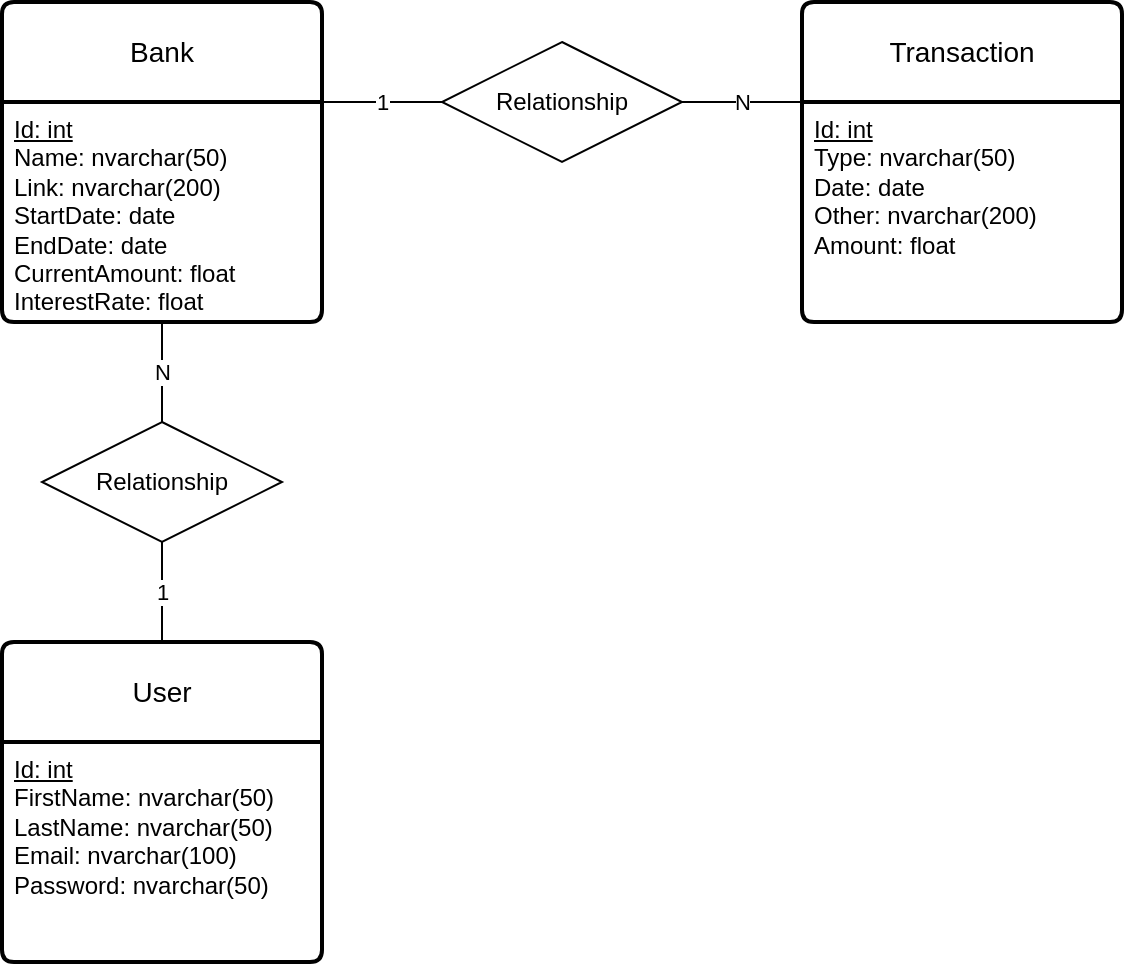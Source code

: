 <mxfile version="24.7.5">
  <diagram id="R2lEEEUBdFMjLlhIrx00" name="Page-1">
    <mxGraphModel dx="1393" dy="758" grid="1" gridSize="10" guides="1" tooltips="1" connect="1" arrows="1" fold="1" page="1" pageScale="1" pageWidth="850" pageHeight="1100" math="0" shadow="0" extFonts="Permanent Marker^https://fonts.googleapis.com/css?family=Permanent+Marker">
      <root>
        <mxCell id="0" />
        <mxCell id="1" parent="0" />
        <mxCell id="JhU57DJ20qQZNXVxEEHU-14" value="" style="shape=partialRectangle;connectable=0;fillColor=none;top=0;left=0;bottom=0;right=0;editable=1;overflow=hidden;whiteSpace=wrap;html=1;" parent="1" vertex="1">
          <mxGeometry x="250" y="330" width="30" height="30" as="geometry">
            <mxRectangle width="30" height="30" as="alternateBounds" />
          </mxGeometry>
        </mxCell>
        <mxCell id="JhU57DJ20qQZNXVxEEHU-18" value="Bank" style="swimlane;childLayout=stackLayout;horizontal=1;startSize=50;horizontalStack=0;rounded=1;fontSize=14;fontStyle=0;strokeWidth=2;resizeParent=0;resizeLast=1;shadow=0;dashed=0;align=center;arcSize=4;whiteSpace=wrap;html=1;" parent="1" vertex="1">
          <mxGeometry x="240" y="200" width="160" height="160" as="geometry" />
        </mxCell>
        <mxCell id="JhU57DJ20qQZNXVxEEHU-19" value="&lt;u&gt;Id: int&lt;/u&gt;&lt;div&gt;Name: nvarchar(50)&lt;/div&gt;&lt;div&gt;Link: nvarchar(200)&lt;/div&gt;&lt;div&gt;StartDate: date&lt;/div&gt;&lt;div&gt;EndDate: date&lt;/div&gt;&lt;div&gt;CurrentAmount: float&lt;/div&gt;&lt;div&gt;InterestRate: float&lt;br&gt;&lt;/div&gt;" style="align=left;strokeColor=none;fillColor=none;spacingLeft=4;fontSize=12;verticalAlign=top;resizable=0;rotatable=0;part=1;html=1;" parent="JhU57DJ20qQZNXVxEEHU-18" vertex="1">
          <mxGeometry y="50" width="160" height="110" as="geometry" />
        </mxCell>
        <mxCell id="JhU57DJ20qQZNXVxEEHU-20" value="Transaction" style="swimlane;childLayout=stackLayout;horizontal=1;startSize=50;horizontalStack=0;rounded=1;fontSize=14;fontStyle=0;strokeWidth=2;resizeParent=0;resizeLast=1;shadow=0;dashed=0;align=center;arcSize=4;whiteSpace=wrap;html=1;" parent="1" vertex="1">
          <mxGeometry x="640" y="200" width="160" height="160" as="geometry" />
        </mxCell>
        <mxCell id="JhU57DJ20qQZNXVxEEHU-21" value="&lt;u&gt;Id: int&lt;/u&gt;&lt;div&gt;Type: nvarchar(50)&lt;/div&gt;&lt;div&gt;Date: date&lt;/div&gt;&lt;div&gt;Other: nvarchar(200)&lt;/div&gt;&lt;div&gt;Amount: float&lt;/div&gt;&lt;div&gt;&lt;br&gt;&lt;/div&gt;" style="align=left;strokeColor=none;fillColor=none;spacingLeft=4;fontSize=12;verticalAlign=top;resizable=0;rotatable=0;part=1;html=1;" parent="JhU57DJ20qQZNXVxEEHU-20" vertex="1">
          <mxGeometry y="50" width="160" height="110" as="geometry" />
        </mxCell>
        <mxCell id="JhU57DJ20qQZNXVxEEHU-31" value="N" style="edgeStyle=none;shape=connector;rounded=0;orthogonalLoop=1;jettySize=auto;html=1;exitX=1;exitY=0.5;exitDx=0;exitDy=0;entryX=0;entryY=0;entryDx=0;entryDy=0;strokeColor=default;align=center;verticalAlign=middle;fontFamily=Helvetica;fontSize=11;fontColor=default;labelBackgroundColor=default;endArrow=none;endFill=0;" parent="1" source="JhU57DJ20qQZNXVxEEHU-22" target="JhU57DJ20qQZNXVxEEHU-21" edge="1">
          <mxGeometry relative="1" as="geometry" />
        </mxCell>
        <mxCell id="JhU57DJ20qQZNXVxEEHU-22" value="Relationship" style="shape=rhombus;perimeter=rhombusPerimeter;whiteSpace=wrap;html=1;align=center;" parent="1" vertex="1">
          <mxGeometry x="460" y="220" width="120" height="60" as="geometry" />
        </mxCell>
        <mxCell id="JhU57DJ20qQZNXVxEEHU-30" value="1" style="edgeStyle=none;shape=connector;rounded=0;orthogonalLoop=1;jettySize=auto;html=1;exitX=1;exitY=0;exitDx=0;exitDy=0;entryX=0;entryY=0.5;entryDx=0;entryDy=0;strokeColor=default;align=center;verticalAlign=middle;fontFamily=Helvetica;fontSize=11;fontColor=default;labelBackgroundColor=default;endArrow=none;endFill=0;" parent="1" source="JhU57DJ20qQZNXVxEEHU-19" target="JhU57DJ20qQZNXVxEEHU-22" edge="1">
          <mxGeometry relative="1" as="geometry" />
        </mxCell>
        <mxCell id="i-EfPjyqxrqwq9eCZ7NU-2" value="1" style="edgeStyle=orthogonalEdgeStyle;rounded=0;orthogonalLoop=1;jettySize=auto;html=1;exitX=0.5;exitY=0;exitDx=0;exitDy=0;entryX=0.5;entryY=1;entryDx=0;entryDy=0;endArrow=none;endFill=0;" edge="1" parent="1" source="SrbXHr8n1rtsrGe3lEvS-1" target="i-EfPjyqxrqwq9eCZ7NU-1">
          <mxGeometry relative="1" as="geometry" />
        </mxCell>
        <mxCell id="SrbXHr8n1rtsrGe3lEvS-1" value="User" style="swimlane;childLayout=stackLayout;horizontal=1;startSize=50;horizontalStack=0;rounded=1;fontSize=14;fontStyle=0;strokeWidth=2;resizeParent=0;resizeLast=1;shadow=0;dashed=0;align=center;arcSize=4;whiteSpace=wrap;html=1;" parent="1" vertex="1">
          <mxGeometry x="240" y="520" width="160" height="160" as="geometry" />
        </mxCell>
        <mxCell id="SrbXHr8n1rtsrGe3lEvS-2" value="&lt;u&gt;Id: int&lt;/u&gt;&lt;div&gt;FirstName: nvarchar(50)&lt;/div&gt;&lt;div&gt;LastName: nvarchar(50)&lt;/div&gt;&lt;div&gt;Email: nvarchar(100)&lt;/div&gt;&lt;div&gt;Password: nvarchar(50)&lt;/div&gt;" style="align=left;strokeColor=none;fillColor=none;spacingLeft=4;fontSize=12;verticalAlign=top;resizable=0;rotatable=0;part=1;html=1;" parent="SrbXHr8n1rtsrGe3lEvS-1" vertex="1">
          <mxGeometry y="50" width="160" height="110" as="geometry" />
        </mxCell>
        <mxCell id="i-EfPjyqxrqwq9eCZ7NU-3" value="N" style="edgeStyle=orthogonalEdgeStyle;shape=connector;rounded=0;orthogonalLoop=1;jettySize=auto;html=1;exitX=0.5;exitY=0;exitDx=0;exitDy=0;entryX=0.5;entryY=1;entryDx=0;entryDy=0;strokeColor=default;align=center;verticalAlign=middle;fontFamily=Helvetica;fontSize=11;fontColor=default;labelBackgroundColor=default;endArrow=none;endFill=0;" edge="1" parent="1" source="i-EfPjyqxrqwq9eCZ7NU-1" target="JhU57DJ20qQZNXVxEEHU-19">
          <mxGeometry relative="1" as="geometry" />
        </mxCell>
        <mxCell id="i-EfPjyqxrqwq9eCZ7NU-1" value="Relationship" style="shape=rhombus;perimeter=rhombusPerimeter;whiteSpace=wrap;html=1;align=center;" vertex="1" parent="1">
          <mxGeometry x="260" y="410" width="120" height="60" as="geometry" />
        </mxCell>
      </root>
    </mxGraphModel>
  </diagram>
</mxfile>
